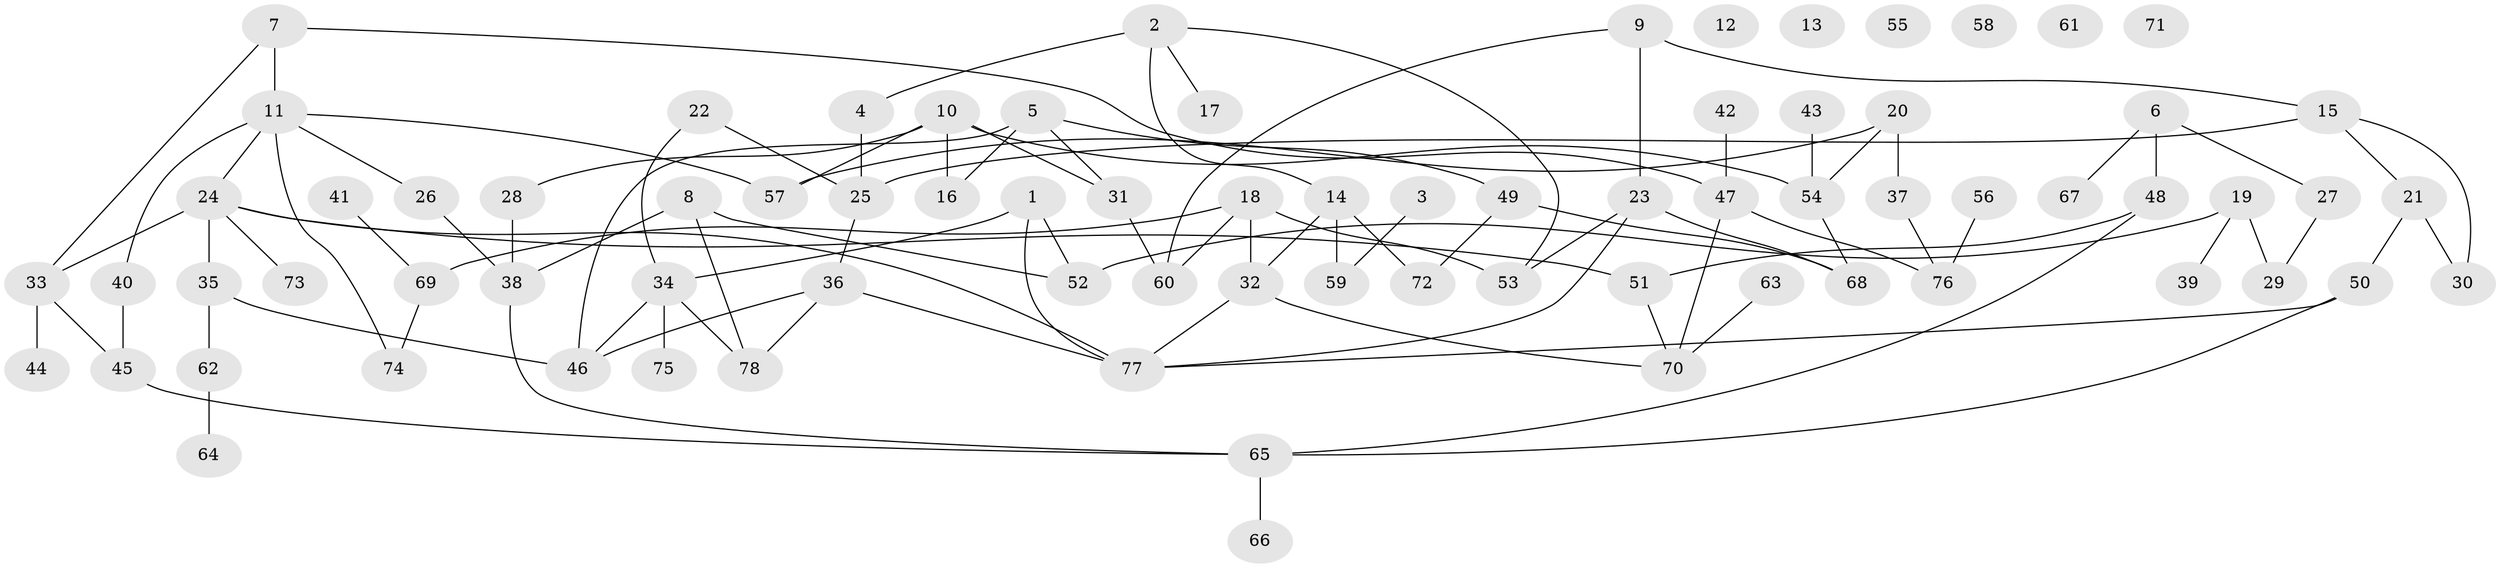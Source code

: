 // coarse degree distribution, {6: 0.08, 4: 0.16, 3: 0.42, 5: 0.04, 2: 0.16, 1: 0.14}
// Generated by graph-tools (version 1.1) at 2025/48/03/04/25 22:48:30]
// undirected, 78 vertices, 102 edges
graph export_dot {
  node [color=gray90,style=filled];
  1;
  2;
  3;
  4;
  5;
  6;
  7;
  8;
  9;
  10;
  11;
  12;
  13;
  14;
  15;
  16;
  17;
  18;
  19;
  20;
  21;
  22;
  23;
  24;
  25;
  26;
  27;
  28;
  29;
  30;
  31;
  32;
  33;
  34;
  35;
  36;
  37;
  38;
  39;
  40;
  41;
  42;
  43;
  44;
  45;
  46;
  47;
  48;
  49;
  50;
  51;
  52;
  53;
  54;
  55;
  56;
  57;
  58;
  59;
  60;
  61;
  62;
  63;
  64;
  65;
  66;
  67;
  68;
  69;
  70;
  71;
  72;
  73;
  74;
  75;
  76;
  77;
  78;
  1 -- 34;
  1 -- 52;
  1 -- 77;
  2 -- 4;
  2 -- 14;
  2 -- 17;
  2 -- 53;
  3 -- 59;
  4 -- 25;
  5 -- 16;
  5 -- 31;
  5 -- 46;
  5 -- 49;
  6 -- 27;
  6 -- 48;
  6 -- 67;
  7 -- 11;
  7 -- 33;
  7 -- 47;
  8 -- 38;
  8 -- 52;
  8 -- 78;
  9 -- 15;
  9 -- 23;
  9 -- 60;
  10 -- 16;
  10 -- 28;
  10 -- 31;
  10 -- 54;
  10 -- 57;
  11 -- 24;
  11 -- 26;
  11 -- 40;
  11 -- 57;
  11 -- 74;
  14 -- 32;
  14 -- 59;
  14 -- 72;
  15 -- 21;
  15 -- 25;
  15 -- 30;
  18 -- 32;
  18 -- 53;
  18 -- 60;
  18 -- 69;
  19 -- 29;
  19 -- 39;
  19 -- 52;
  20 -- 37;
  20 -- 54;
  20 -- 57;
  21 -- 30;
  21 -- 50;
  22 -- 25;
  22 -- 34;
  23 -- 53;
  23 -- 68;
  23 -- 77;
  24 -- 33;
  24 -- 35;
  24 -- 51;
  24 -- 73;
  24 -- 77;
  25 -- 36;
  26 -- 38;
  27 -- 29;
  28 -- 38;
  31 -- 60;
  32 -- 70;
  32 -- 77;
  33 -- 44;
  33 -- 45;
  34 -- 46;
  34 -- 75;
  34 -- 78;
  35 -- 46;
  35 -- 62;
  36 -- 46;
  36 -- 77;
  36 -- 78;
  37 -- 76;
  38 -- 65;
  40 -- 45;
  41 -- 69;
  42 -- 47;
  43 -- 54;
  45 -- 65;
  47 -- 70;
  47 -- 76;
  48 -- 51;
  48 -- 65;
  49 -- 68;
  49 -- 72;
  50 -- 65;
  50 -- 77;
  51 -- 70;
  54 -- 68;
  56 -- 76;
  62 -- 64;
  63 -- 70;
  65 -- 66;
  69 -- 74;
}
